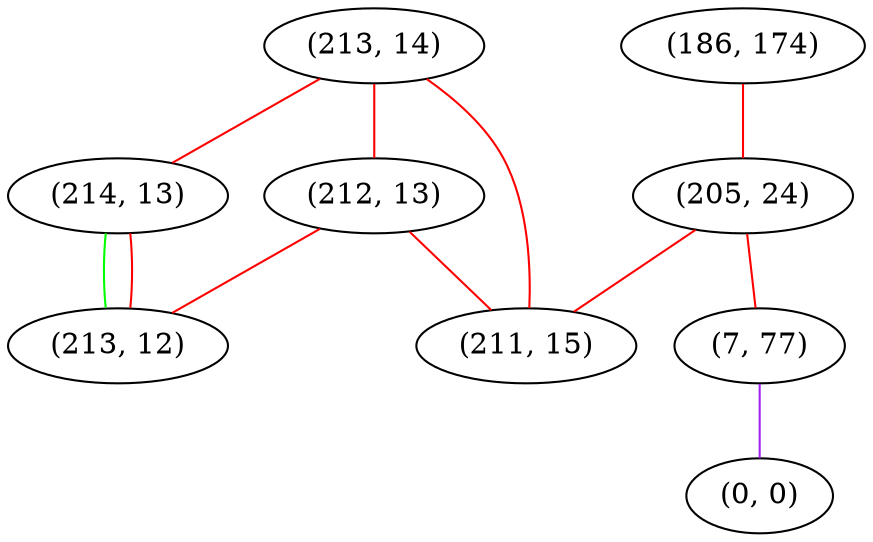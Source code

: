 graph "" {
"(213, 14)";
"(212, 13)";
"(186, 174)";
"(214, 13)";
"(205, 24)";
"(7, 77)";
"(211, 15)";
"(0, 0)";
"(213, 12)";
"(213, 14)" -- "(212, 13)"  [color=red, key=0, weight=1];
"(213, 14)" -- "(211, 15)"  [color=red, key=0, weight=1];
"(213, 14)" -- "(214, 13)"  [color=red, key=0, weight=1];
"(212, 13)" -- "(211, 15)"  [color=red, key=0, weight=1];
"(212, 13)" -- "(213, 12)"  [color=red, key=0, weight=1];
"(186, 174)" -- "(205, 24)"  [color=red, key=0, weight=1];
"(214, 13)" -- "(213, 12)"  [color=green, key=0, weight=2];
"(214, 13)" -- "(213, 12)"  [color=red, key=1, weight=1];
"(205, 24)" -- "(211, 15)"  [color=red, key=0, weight=1];
"(205, 24)" -- "(7, 77)"  [color=red, key=0, weight=1];
"(7, 77)" -- "(0, 0)"  [color=purple, key=0, weight=4];
}
